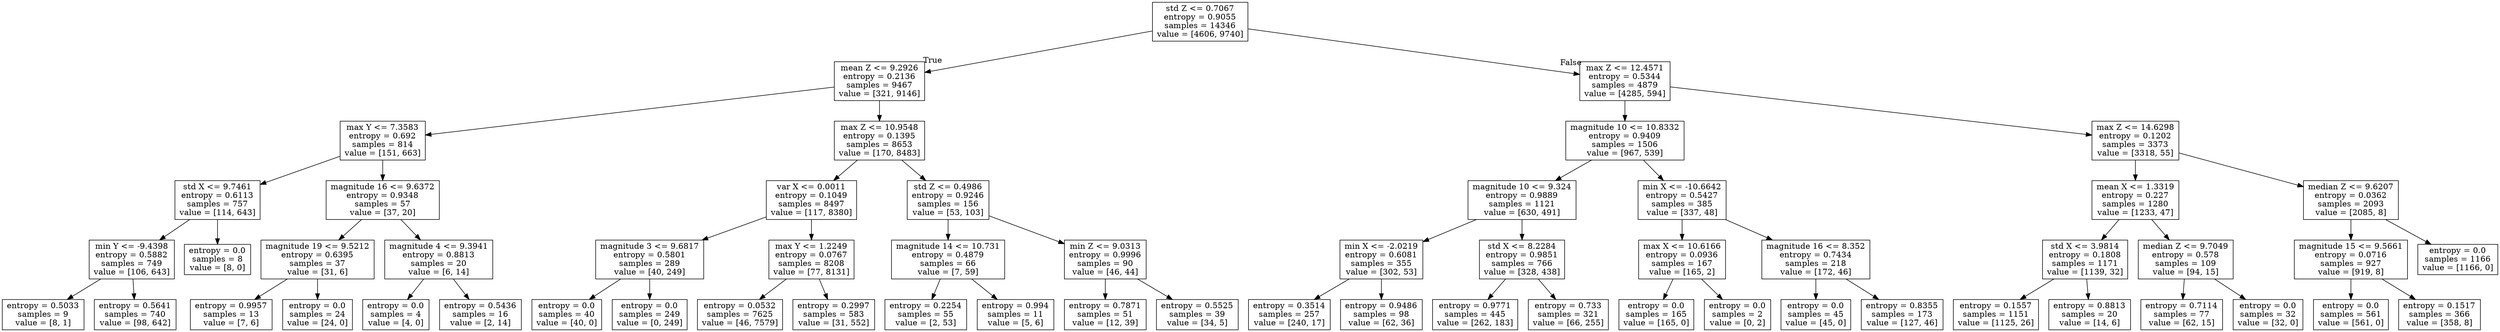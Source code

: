 digraph Tree {
node [shape=box] ;
0 [label="std Z <= 0.7067\nentropy = 0.9055\nsamples = 14346\nvalue = [4606, 9740]"] ;
1 [label="mean Z <= 9.2926\nentropy = 0.2136\nsamples = 9467\nvalue = [321, 9146]"] ;
0 -> 1 [labeldistance=2.5, labelangle=45, headlabel="True"] ;
2 [label="max Y <= 7.3583\nentropy = 0.692\nsamples = 814\nvalue = [151, 663]"] ;
1 -> 2 ;
3 [label="std X <= 9.7461\nentropy = 0.6113\nsamples = 757\nvalue = [114, 643]"] ;
2 -> 3 ;
4 [label="min Y <= -9.4398\nentropy = 0.5882\nsamples = 749\nvalue = [106, 643]"] ;
3 -> 4 ;
5 [label="entropy = 0.5033\nsamples = 9\nvalue = [8, 1]"] ;
4 -> 5 ;
6 [label="entropy = 0.5641\nsamples = 740\nvalue = [98, 642]"] ;
4 -> 6 ;
7 [label="entropy = 0.0\nsamples = 8\nvalue = [8, 0]"] ;
3 -> 7 ;
8 [label="magnitude 16 <= 9.6372\nentropy = 0.9348\nsamples = 57\nvalue = [37, 20]"] ;
2 -> 8 ;
9 [label="magnitude 19 <= 9.5212\nentropy = 0.6395\nsamples = 37\nvalue = [31, 6]"] ;
8 -> 9 ;
10 [label="entropy = 0.9957\nsamples = 13\nvalue = [7, 6]"] ;
9 -> 10 ;
11 [label="entropy = 0.0\nsamples = 24\nvalue = [24, 0]"] ;
9 -> 11 ;
12 [label="magnitude 4 <= 9.3941\nentropy = 0.8813\nsamples = 20\nvalue = [6, 14]"] ;
8 -> 12 ;
13 [label="entropy = 0.0\nsamples = 4\nvalue = [4, 0]"] ;
12 -> 13 ;
14 [label="entropy = 0.5436\nsamples = 16\nvalue = [2, 14]"] ;
12 -> 14 ;
15 [label="max Z <= 10.9548\nentropy = 0.1395\nsamples = 8653\nvalue = [170, 8483]"] ;
1 -> 15 ;
16 [label="var X <= 0.0011\nentropy = 0.1049\nsamples = 8497\nvalue = [117, 8380]"] ;
15 -> 16 ;
17 [label="magnitude 3 <= 9.6817\nentropy = 0.5801\nsamples = 289\nvalue = [40, 249]"] ;
16 -> 17 ;
18 [label="entropy = 0.0\nsamples = 40\nvalue = [40, 0]"] ;
17 -> 18 ;
19 [label="entropy = 0.0\nsamples = 249\nvalue = [0, 249]"] ;
17 -> 19 ;
20 [label="max Y <= 1.2249\nentropy = 0.0767\nsamples = 8208\nvalue = [77, 8131]"] ;
16 -> 20 ;
21 [label="entropy = 0.0532\nsamples = 7625\nvalue = [46, 7579]"] ;
20 -> 21 ;
22 [label="entropy = 0.2997\nsamples = 583\nvalue = [31, 552]"] ;
20 -> 22 ;
23 [label="std Z <= 0.4986\nentropy = 0.9246\nsamples = 156\nvalue = [53, 103]"] ;
15 -> 23 ;
24 [label="magnitude 14 <= 10.731\nentropy = 0.4879\nsamples = 66\nvalue = [7, 59]"] ;
23 -> 24 ;
25 [label="entropy = 0.2254\nsamples = 55\nvalue = [2, 53]"] ;
24 -> 25 ;
26 [label="entropy = 0.994\nsamples = 11\nvalue = [5, 6]"] ;
24 -> 26 ;
27 [label="min Z <= 9.0313\nentropy = 0.9996\nsamples = 90\nvalue = [46, 44]"] ;
23 -> 27 ;
28 [label="entropy = 0.7871\nsamples = 51\nvalue = [12, 39]"] ;
27 -> 28 ;
29 [label="entropy = 0.5525\nsamples = 39\nvalue = [34, 5]"] ;
27 -> 29 ;
30 [label="max Z <= 12.4571\nentropy = 0.5344\nsamples = 4879\nvalue = [4285, 594]"] ;
0 -> 30 [labeldistance=2.5, labelangle=-45, headlabel="False"] ;
31 [label="magnitude 10 <= 10.8332\nentropy = 0.9409\nsamples = 1506\nvalue = [967, 539]"] ;
30 -> 31 ;
32 [label="magnitude 10 <= 9.324\nentropy = 0.9889\nsamples = 1121\nvalue = [630, 491]"] ;
31 -> 32 ;
33 [label="min X <= -2.0219\nentropy = 0.6081\nsamples = 355\nvalue = [302, 53]"] ;
32 -> 33 ;
34 [label="entropy = 0.3514\nsamples = 257\nvalue = [240, 17]"] ;
33 -> 34 ;
35 [label="entropy = 0.9486\nsamples = 98\nvalue = [62, 36]"] ;
33 -> 35 ;
36 [label="std X <= 8.2284\nentropy = 0.9851\nsamples = 766\nvalue = [328, 438]"] ;
32 -> 36 ;
37 [label="entropy = 0.9771\nsamples = 445\nvalue = [262, 183]"] ;
36 -> 37 ;
38 [label="entropy = 0.733\nsamples = 321\nvalue = [66, 255]"] ;
36 -> 38 ;
39 [label="min X <= -10.6642\nentropy = 0.5427\nsamples = 385\nvalue = [337, 48]"] ;
31 -> 39 ;
40 [label="max X <= 10.6166\nentropy = 0.0936\nsamples = 167\nvalue = [165, 2]"] ;
39 -> 40 ;
41 [label="entropy = 0.0\nsamples = 165\nvalue = [165, 0]"] ;
40 -> 41 ;
42 [label="entropy = 0.0\nsamples = 2\nvalue = [0, 2]"] ;
40 -> 42 ;
43 [label="magnitude 16 <= 8.352\nentropy = 0.7434\nsamples = 218\nvalue = [172, 46]"] ;
39 -> 43 ;
44 [label="entropy = 0.0\nsamples = 45\nvalue = [45, 0]"] ;
43 -> 44 ;
45 [label="entropy = 0.8355\nsamples = 173\nvalue = [127, 46]"] ;
43 -> 45 ;
46 [label="max Z <= 14.6298\nentropy = 0.1202\nsamples = 3373\nvalue = [3318, 55]"] ;
30 -> 46 ;
47 [label="mean X <= 1.3319\nentropy = 0.227\nsamples = 1280\nvalue = [1233, 47]"] ;
46 -> 47 ;
48 [label="std X <= 3.9814\nentropy = 0.1808\nsamples = 1171\nvalue = [1139, 32]"] ;
47 -> 48 ;
49 [label="entropy = 0.1557\nsamples = 1151\nvalue = [1125, 26]"] ;
48 -> 49 ;
50 [label="entropy = 0.8813\nsamples = 20\nvalue = [14, 6]"] ;
48 -> 50 ;
51 [label="median Z <= 9.7049\nentropy = 0.578\nsamples = 109\nvalue = [94, 15]"] ;
47 -> 51 ;
52 [label="entropy = 0.7114\nsamples = 77\nvalue = [62, 15]"] ;
51 -> 52 ;
53 [label="entropy = 0.0\nsamples = 32\nvalue = [32, 0]"] ;
51 -> 53 ;
54 [label="median Z <= 9.6207\nentropy = 0.0362\nsamples = 2093\nvalue = [2085, 8]"] ;
46 -> 54 ;
55 [label="magnitude 15 <= 9.5661\nentropy = 0.0716\nsamples = 927\nvalue = [919, 8]"] ;
54 -> 55 ;
56 [label="entropy = 0.0\nsamples = 561\nvalue = [561, 0]"] ;
55 -> 56 ;
57 [label="entropy = 0.1517\nsamples = 366\nvalue = [358, 8]"] ;
55 -> 57 ;
58 [label="entropy = 0.0\nsamples = 1166\nvalue = [1166, 0]"] ;
54 -> 58 ;
}